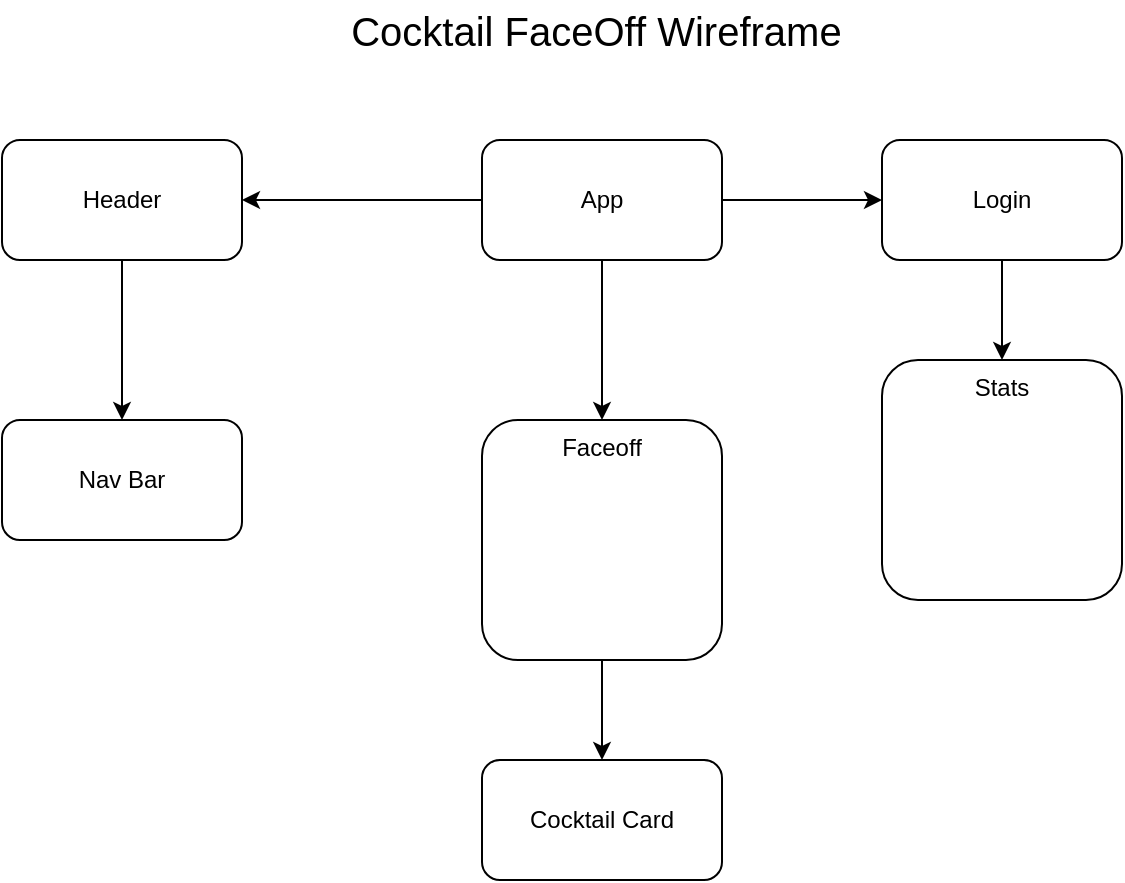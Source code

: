 <mxfile>
    <diagram id="TZVL5MhMtN_JL3FE_O4x" name="Page-1">
        <mxGraphModel dx="865" dy="537" grid="1" gridSize="10" guides="1" tooltips="1" connect="1" arrows="1" fold="1" page="1" pageScale="1" pageWidth="850" pageHeight="1100" math="0" shadow="0">
            <root>
                <mxCell id="0"/>
                <mxCell id="1" parent="0"/>
                <mxCell id="2" value="" style="edgeStyle=none;html=1;exitX=0.5;exitY=1;exitDx=0;exitDy=0;entryX=0.5;entryY=0;entryDx=0;entryDy=0;" parent="1" source="18" target="7" edge="1">
                    <mxGeometry relative="1" as="geometry"/>
                </mxCell>
                <mxCell id="3" value="" style="edgeStyle=none;html=1;" parent="1" source="5" target="9" edge="1">
                    <mxGeometry relative="1" as="geometry"/>
                </mxCell>
                <mxCell id="4" value="" style="edgeStyle=none;html=1;" parent="1" source="5" target="18" edge="1">
                    <mxGeometry relative="1" as="geometry"/>
                </mxCell>
                <mxCell id="5" value="App" style="rounded=1;whiteSpace=wrap;html=1;" parent="1" vertex="1">
                    <mxGeometry x="370" y="90" width="120" height="60" as="geometry"/>
                </mxCell>
                <mxCell id="7" value="Stats" style="whiteSpace=wrap;html=1;rounded=1;verticalAlign=top;" parent="1" vertex="1">
                    <mxGeometry x="570" y="200" width="120" height="120" as="geometry"/>
                </mxCell>
                <mxCell id="8" value="" style="edgeStyle=none;html=1;" parent="1" source="9" target="10" edge="1">
                    <mxGeometry relative="1" as="geometry"/>
                </mxCell>
                <mxCell id="9" value="&lt;span&gt;Header&lt;/span&gt;" style="whiteSpace=wrap;html=1;rounded=1;" parent="1" vertex="1">
                    <mxGeometry x="130" y="90" width="120" height="60" as="geometry"/>
                </mxCell>
                <mxCell id="10" value="Nav Bar" style="whiteSpace=wrap;html=1;rounded=1;" parent="1" vertex="1">
                    <mxGeometry x="130" y="230" width="120" height="60" as="geometry"/>
                </mxCell>
                <mxCell id="11" value="" style="edgeStyle=none;html=1;" parent="1" source="12" target="17" edge="1">
                    <mxGeometry relative="1" as="geometry"/>
                </mxCell>
                <mxCell id="12" value="Faceoff" style="whiteSpace=wrap;html=1;rounded=1;verticalAlign=top;" parent="1" vertex="1">
                    <mxGeometry x="370" y="230" width="120" height="120" as="geometry"/>
                </mxCell>
                <mxCell id="13" value="" style="endArrow=classic;html=1;entryX=0.5;entryY=0;entryDx=0;entryDy=0;exitX=0.5;exitY=1;exitDx=0;exitDy=0;" parent="1" source="5" target="12" edge="1">
                    <mxGeometry width="50" height="50" relative="1" as="geometry">
                        <mxPoint x="380" y="170" as="sourcePoint"/>
                        <mxPoint x="420" y="210" as="targetPoint"/>
                    </mxGeometry>
                </mxCell>
                <mxCell id="14" style="edgeStyle=none;html=1;exitX=0.75;exitY=1;exitDx=0;exitDy=0;" parent="1" target="12" edge="1">
                    <mxGeometry relative="1" as="geometry">
                        <mxPoint x="430" y="350" as="sourcePoint"/>
                    </mxGeometry>
                </mxCell>
                <mxCell id="17" value="Cocktail Card" style="whiteSpace=wrap;html=1;verticalAlign=middle;rounded=1;" parent="1" vertex="1">
                    <mxGeometry x="370" y="400" width="120" height="60" as="geometry"/>
                </mxCell>
                <mxCell id="18" value="Login" style="whiteSpace=wrap;html=1;rounded=1;" parent="1" vertex="1">
                    <mxGeometry x="570" y="90" width="120" height="60" as="geometry"/>
                </mxCell>
                <mxCell id="19" value="Cocktail FaceOff Wireframe&amp;nbsp;" style="text;html=1;strokeColor=none;fillColor=none;align=center;verticalAlign=middle;whiteSpace=wrap;rounded=0;fontSize=20;" parent="1" vertex="1">
                    <mxGeometry x="240" y="20" width="380" height="30" as="geometry"/>
                </mxCell>
            </root>
        </mxGraphModel>
    </diagram>
</mxfile>